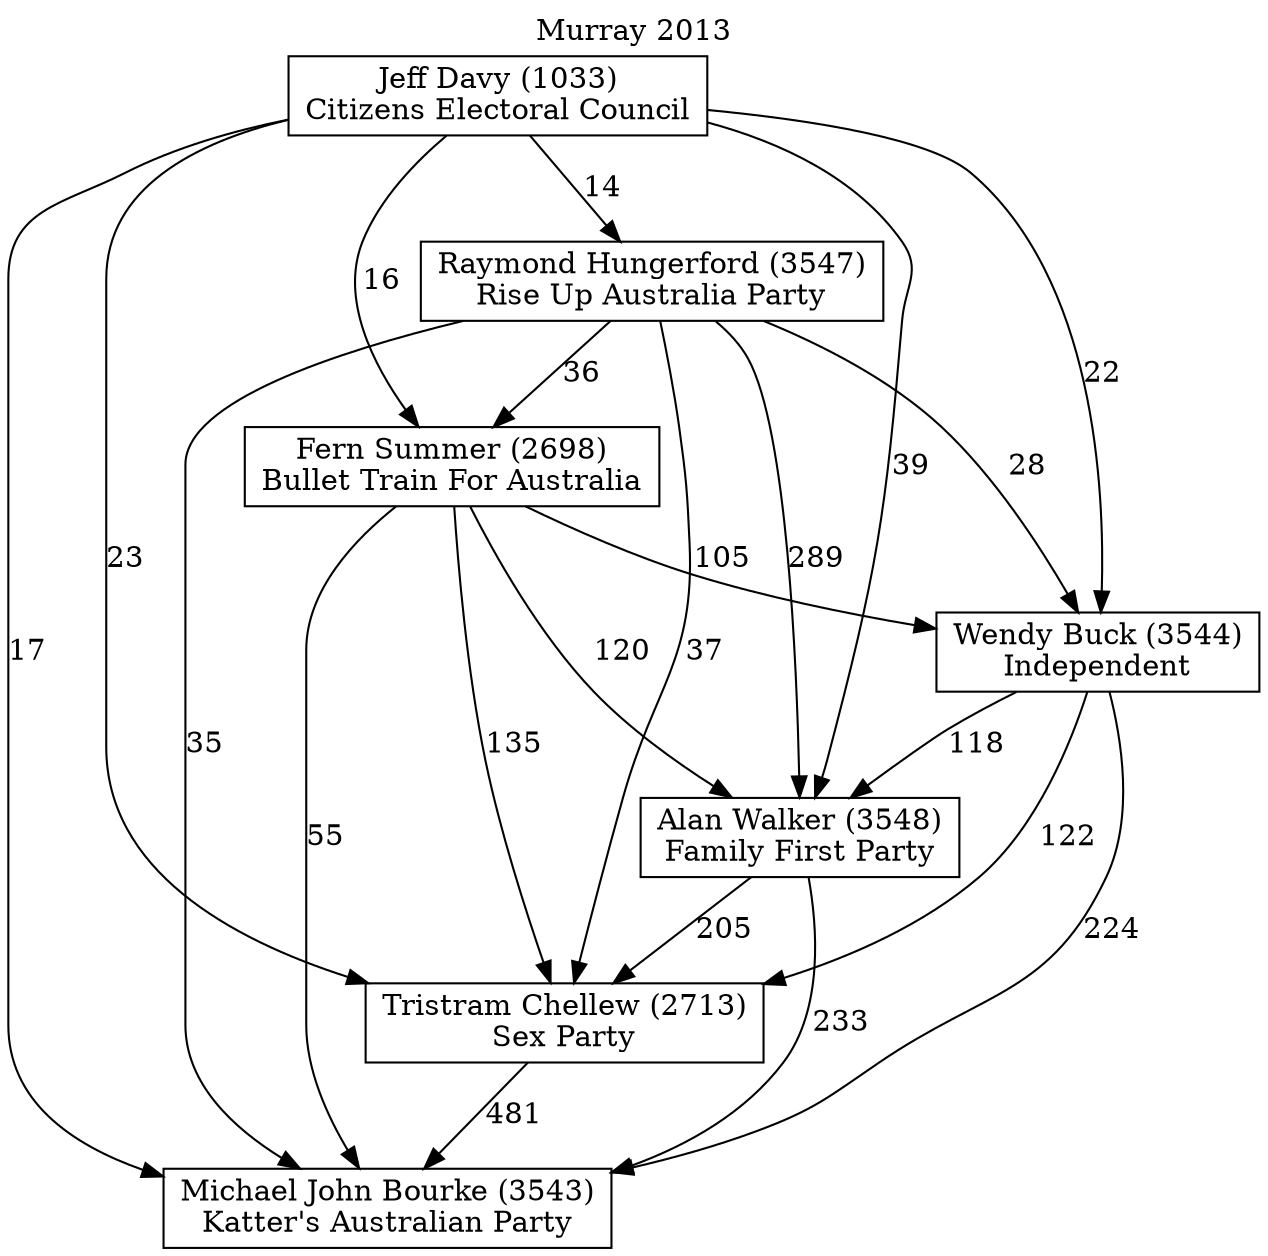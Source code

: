 // House preference flow
digraph "Michael John Bourke (3543)_Murray_2013" {
	graph [label="Murray 2013" labelloc=t mclimit=2]
	node [shape=box]
	"Michael John Bourke (3543)" [label="Michael John Bourke (3543)
Katter's Australian Party"]
	"Tristram Chellew (2713)" [label="Tristram Chellew (2713)
Sex Party"]
	"Alan Walker (3548)" [label="Alan Walker (3548)
Family First Party"]
	"Wendy Buck (3544)" [label="Wendy Buck (3544)
Independent"]
	"Fern Summer (2698)" [label="Fern Summer (2698)
Bullet Train For Australia"]
	"Raymond Hungerford (3547)" [label="Raymond Hungerford (3547)
Rise Up Australia Party"]
	"Jeff Davy (1033)" [label="Jeff Davy (1033)
Citizens Electoral Council"]
	"Tristram Chellew (2713)" -> "Michael John Bourke (3543)" [label=481]
	"Alan Walker (3548)" -> "Tristram Chellew (2713)" [label=205]
	"Wendy Buck (3544)" -> "Alan Walker (3548)" [label=118]
	"Fern Summer (2698)" -> "Wendy Buck (3544)" [label=105]
	"Raymond Hungerford (3547)" -> "Fern Summer (2698)" [label=36]
	"Jeff Davy (1033)" -> "Raymond Hungerford (3547)" [label=14]
	"Alan Walker (3548)" -> "Michael John Bourke (3543)" [label=233]
	"Wendy Buck (3544)" -> "Michael John Bourke (3543)" [label=224]
	"Fern Summer (2698)" -> "Michael John Bourke (3543)" [label=55]
	"Raymond Hungerford (3547)" -> "Michael John Bourke (3543)" [label=35]
	"Jeff Davy (1033)" -> "Michael John Bourke (3543)" [label=17]
	"Jeff Davy (1033)" -> "Fern Summer (2698)" [label=16]
	"Raymond Hungerford (3547)" -> "Wendy Buck (3544)" [label=28]
	"Jeff Davy (1033)" -> "Wendy Buck (3544)" [label=22]
	"Fern Summer (2698)" -> "Alan Walker (3548)" [label=120]
	"Raymond Hungerford (3547)" -> "Alan Walker (3548)" [label=289]
	"Jeff Davy (1033)" -> "Alan Walker (3548)" [label=39]
	"Wendy Buck (3544)" -> "Tristram Chellew (2713)" [label=122]
	"Fern Summer (2698)" -> "Tristram Chellew (2713)" [label=135]
	"Raymond Hungerford (3547)" -> "Tristram Chellew (2713)" [label=37]
	"Jeff Davy (1033)" -> "Tristram Chellew (2713)" [label=23]
}
